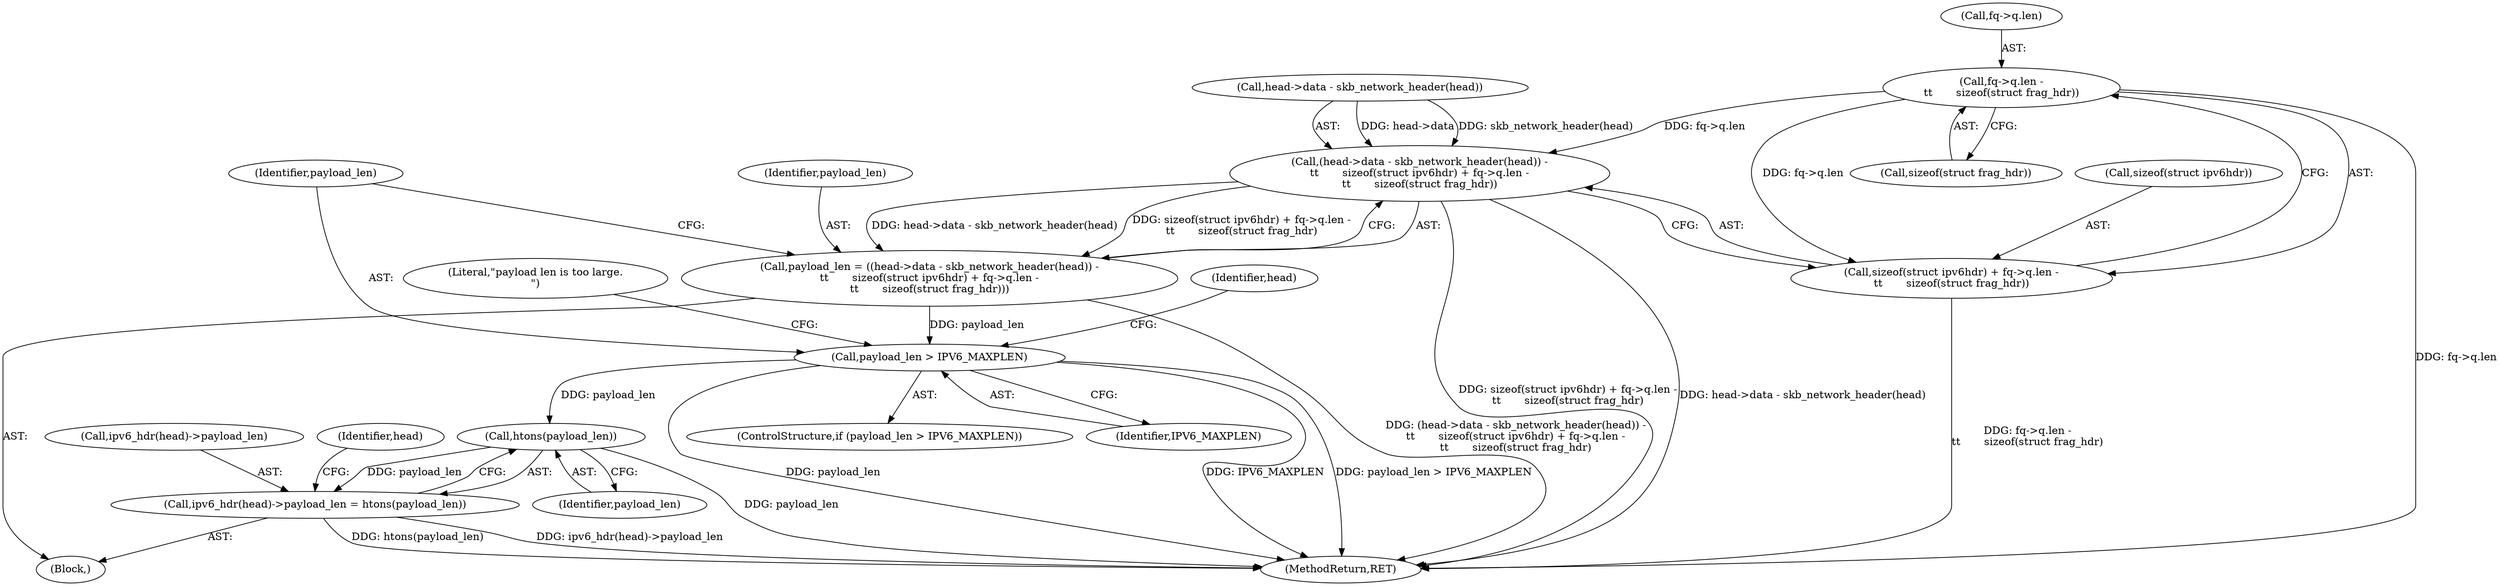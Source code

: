digraph "0_linux_9e2dcf72023d1447f09c47d77c99b0c49659e5ce_0@API" {
"1000147" [label="(Call,fq->q.len -\n\t\t       sizeof(struct frag_hdr))"];
"1000137" [label="(Call,(head->data - skb_network_header(head)) -\n\t\t       sizeof(struct ipv6hdr) + fq->q.len -\n\t\t       sizeof(struct frag_hdr))"];
"1000135" [label="(Call,payload_len = ((head->data - skb_network_header(head)) -\n\t\t       sizeof(struct ipv6hdr) + fq->q.len -\n\t\t       sizeof(struct frag_hdr)))"];
"1000156" [label="(Call,payload_len > IPV6_MAXPLEN)"];
"1000462" [label="(Call,htons(payload_len))"];
"1000457" [label="(Call,ipv6_hdr(head)->payload_len = htons(payload_len))"];
"1000144" [label="(Call,sizeof(struct ipv6hdr) + fq->q.len -\n\t\t       sizeof(struct frag_hdr))"];
"1000138" [label="(Call,head->data - skb_network_header(head))"];
"1000153" [label="(Call,sizeof(struct frag_hdr))"];
"1000110" [label="(Block,)"];
"1000157" [label="(Identifier,payload_len)"];
"1000467" [label="(Identifier,head)"];
"1000148" [label="(Call,fq->q.len)"];
"1000147" [label="(Call,fq->q.len -\n\t\t       sizeof(struct frag_hdr))"];
"1000158" [label="(Identifier,IPV6_MAXPLEN)"];
"1000462" [label="(Call,htons(payload_len))"];
"1000145" [label="(Call,sizeof(struct ipv6hdr))"];
"1000554" [label="(MethodReturn,RET)"];
"1000137" [label="(Call,(head->data - skb_network_header(head)) -\n\t\t       sizeof(struct ipv6hdr) + fq->q.len -\n\t\t       sizeof(struct frag_hdr))"];
"1000161" [label="(Literal,\"payload len is too large.\n\")"];
"1000135" [label="(Call,payload_len = ((head->data - skb_network_header(head)) -\n\t\t       sizeof(struct ipv6hdr) + fq->q.len -\n\t\t       sizeof(struct frag_hdr)))"];
"1000156" [label="(Call,payload_len > IPV6_MAXPLEN)"];
"1000457" [label="(Call,ipv6_hdr(head)->payload_len = htons(payload_len))"];
"1000458" [label="(Call,ipv6_hdr(head)->payload_len)"];
"1000136" [label="(Identifier,payload_len)"];
"1000144" [label="(Call,sizeof(struct ipv6hdr) + fq->q.len -\n\t\t       sizeof(struct frag_hdr))"];
"1000155" [label="(ControlStructure,if (payload_len > IPV6_MAXPLEN))"];
"1000166" [label="(Identifier,head)"];
"1000463" [label="(Identifier,payload_len)"];
"1000147" -> "1000144"  [label="AST: "];
"1000147" -> "1000153"  [label="CFG: "];
"1000148" -> "1000147"  [label="AST: "];
"1000153" -> "1000147"  [label="AST: "];
"1000144" -> "1000147"  [label="CFG: "];
"1000147" -> "1000554"  [label="DDG: fq->q.len"];
"1000147" -> "1000137"  [label="DDG: fq->q.len"];
"1000147" -> "1000144"  [label="DDG: fq->q.len"];
"1000137" -> "1000135"  [label="AST: "];
"1000137" -> "1000144"  [label="CFG: "];
"1000138" -> "1000137"  [label="AST: "];
"1000144" -> "1000137"  [label="AST: "];
"1000135" -> "1000137"  [label="CFG: "];
"1000137" -> "1000554"  [label="DDG: sizeof(struct ipv6hdr) + fq->q.len -\n\t\t       sizeof(struct frag_hdr)"];
"1000137" -> "1000554"  [label="DDG: head->data - skb_network_header(head)"];
"1000137" -> "1000135"  [label="DDG: head->data - skb_network_header(head)"];
"1000137" -> "1000135"  [label="DDG: sizeof(struct ipv6hdr) + fq->q.len -\n\t\t       sizeof(struct frag_hdr)"];
"1000138" -> "1000137"  [label="DDG: head->data"];
"1000138" -> "1000137"  [label="DDG: skb_network_header(head)"];
"1000135" -> "1000110"  [label="AST: "];
"1000136" -> "1000135"  [label="AST: "];
"1000157" -> "1000135"  [label="CFG: "];
"1000135" -> "1000554"  [label="DDG: (head->data - skb_network_header(head)) -\n\t\t       sizeof(struct ipv6hdr) + fq->q.len -\n\t\t       sizeof(struct frag_hdr)"];
"1000135" -> "1000156"  [label="DDG: payload_len"];
"1000156" -> "1000155"  [label="AST: "];
"1000156" -> "1000158"  [label="CFG: "];
"1000157" -> "1000156"  [label="AST: "];
"1000158" -> "1000156"  [label="AST: "];
"1000161" -> "1000156"  [label="CFG: "];
"1000166" -> "1000156"  [label="CFG: "];
"1000156" -> "1000554"  [label="DDG: payload_len"];
"1000156" -> "1000554"  [label="DDG: IPV6_MAXPLEN"];
"1000156" -> "1000554"  [label="DDG: payload_len > IPV6_MAXPLEN"];
"1000156" -> "1000462"  [label="DDG: payload_len"];
"1000462" -> "1000457"  [label="AST: "];
"1000462" -> "1000463"  [label="CFG: "];
"1000463" -> "1000462"  [label="AST: "];
"1000457" -> "1000462"  [label="CFG: "];
"1000462" -> "1000554"  [label="DDG: payload_len"];
"1000462" -> "1000457"  [label="DDG: payload_len"];
"1000457" -> "1000110"  [label="AST: "];
"1000458" -> "1000457"  [label="AST: "];
"1000467" -> "1000457"  [label="CFG: "];
"1000457" -> "1000554"  [label="DDG: htons(payload_len)"];
"1000457" -> "1000554"  [label="DDG: ipv6_hdr(head)->payload_len"];
"1000145" -> "1000144"  [label="AST: "];
"1000144" -> "1000554"  [label="DDG: fq->q.len -\n\t\t       sizeof(struct frag_hdr)"];
}
